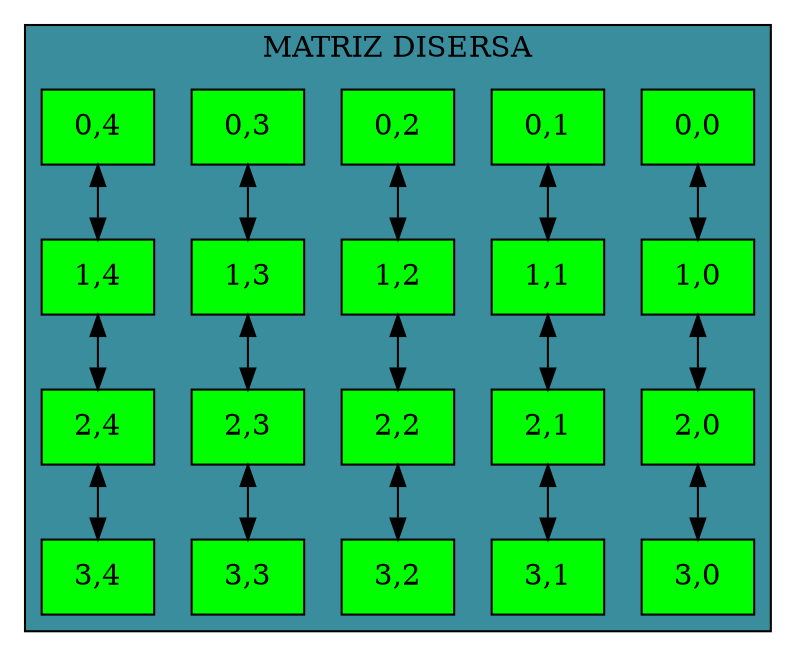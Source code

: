 digraph L{node[shape = box fillcolor = "#FFEDBB" style  = filled]subgraph cluster_p{label= "MATRIZ DISERSA"bgcolor = "#398D9C"edge [dir = "both"]celda1[label= "0,0", fillcolor = green, group = 2 ];celda2[label= "0,1", fillcolor = green, group = 2 ];celda3[label= "0,2", fillcolor = green, group = 2 ];celda4[label= "0,3", fillcolor = green, group = 2 ];celda5[label= "0,4", fillcolor = green, group = 2 ];celda6[label= "1,0", fillcolor = green, group = 2 ];celda7[label= "1,1", fillcolor = green, group = 2 ];celda8[label= "1,2", fillcolor = green, group = 2 ];celda9[label= "1,3", fillcolor = green, group = 2 ];celda10[label= "1,4", fillcolor = green, group = 2 ];celda11[label= "2,0", fillcolor = green, group = 2 ];celda12[label= "2,1", fillcolor = green, group = 2 ];celda13[label= "2,2", fillcolor = green, group = 2 ];celda14[label= "2,3", fillcolor = green, group = 2 ];celda15[label= "2,4", fillcolor = green, group = 2 ];celda16[label= "3,0", fillcolor = green, group = 2 ];celda17[label= "3,1", fillcolor = green, group = 2 ];celda18[label= "3,2", fillcolor = green, group = 2 ];celda19[label= "3,3", fillcolor = green, group = 2 ];celda20[label= "3,4", fillcolor = green, group = 2 ];
celda1->celda6;
celda6->celda11;
celda11->celda16;
celda2->celda7;
celda7->celda12;
celda12->celda17;
celda3->celda8;
celda8->celda13;
celda13->celda18;
celda4->celda9;
celda9->celda14;
celda14->celda19;
celda5->celda10;
celda10->celda15;
celda15 -> celda20;
}}